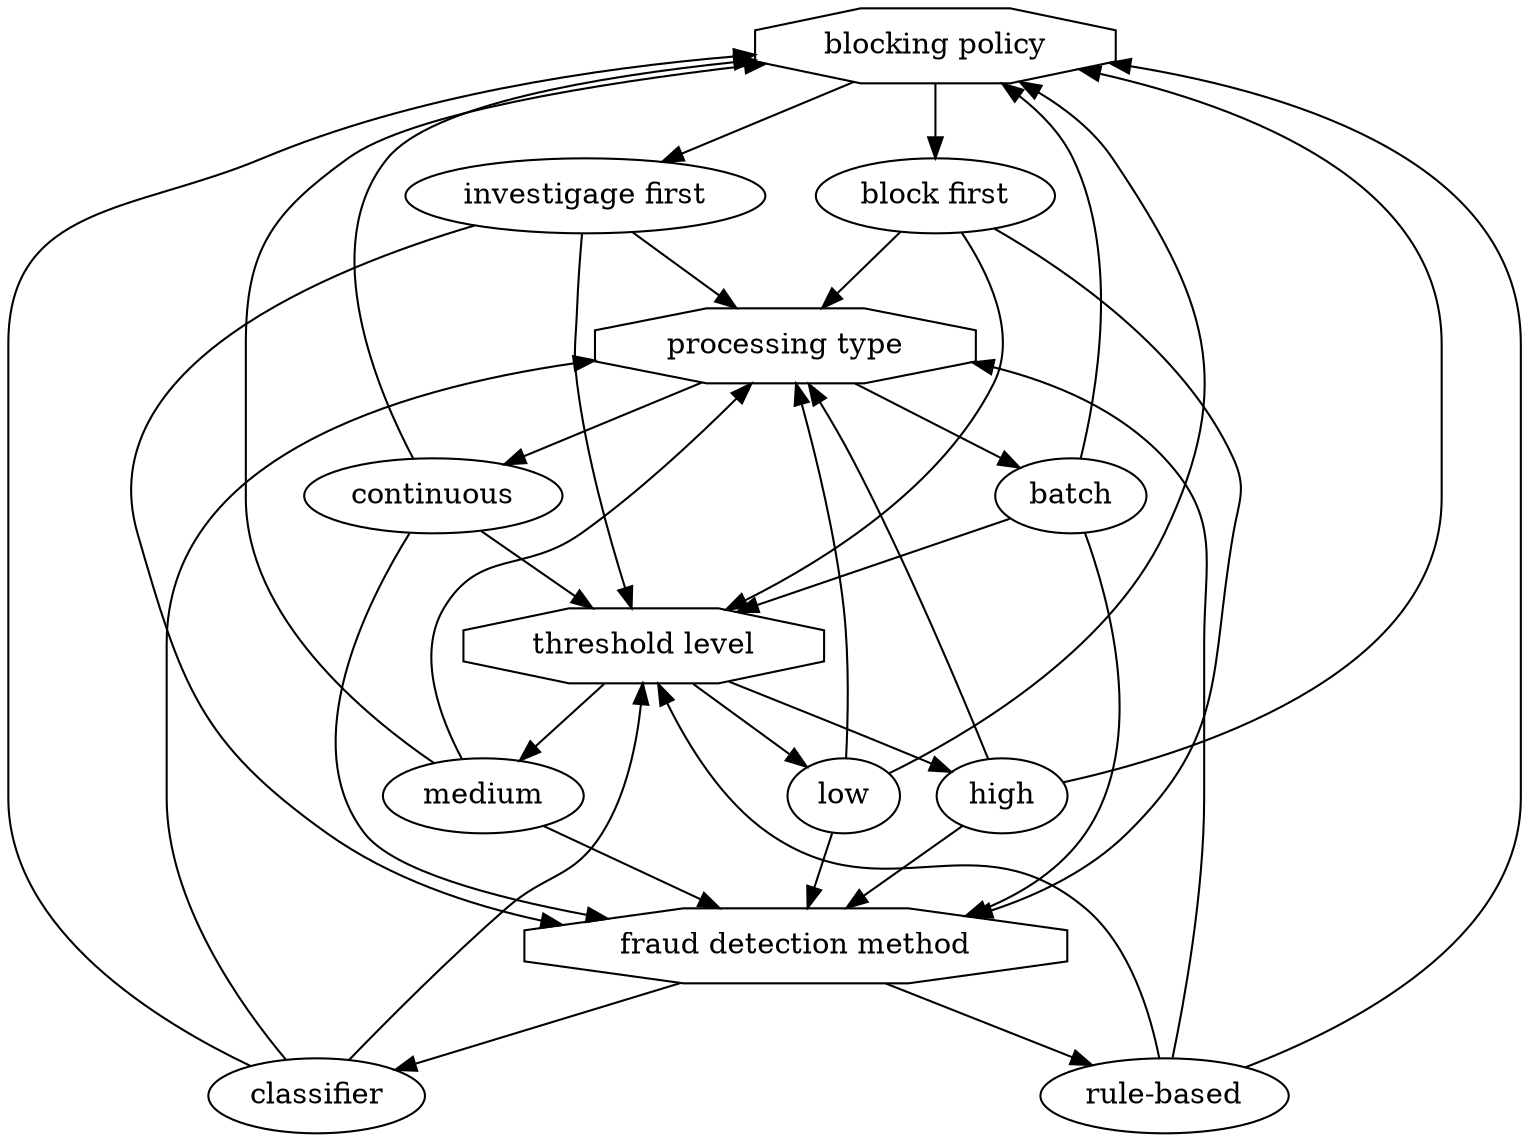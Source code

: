digraph G { 
"blocking policy" [shape = polygon, sides =8] 
"blocking policy" -> "block first"
"processing type" [shape = polygon, sides =8] 
"block first" -> "processing type"
"fraud detection method" [shape = polygon, sides =8] 
"block first" -> "fraud detection method"
"threshold level" [shape = polygon, sides =8] 
"block first" -> "threshold level"
"blocking policy" -> "investigage first"
"processing type" [shape = polygon, sides =8] 
"investigage first" -> "processing type"
"fraud detection method" [shape = polygon, sides =8] 
"investigage first" -> "fraud detection method"
"threshold level" [shape = polygon, sides =8] 
"investigage first" -> "threshold level"
"processing type" [shape = polygon, sides =8] 
"processing type" -> "continuous"
"blocking policy" [shape = polygon, sides =8] 
"continuous" -> "blocking policy"
"fraud detection method" [shape = polygon, sides =8] 
"continuous" -> "fraud detection method"
"threshold level" [shape = polygon, sides =8] 
"continuous" -> "threshold level"
"processing type" -> "batch"
"blocking policy" [shape = polygon, sides =8] 
"batch" -> "blocking policy"
"fraud detection method" [shape = polygon, sides =8] 
"batch" -> "fraud detection method"
"threshold level" [shape = polygon, sides =8] 
"batch" -> "threshold level"
"fraud detection method" [shape = polygon, sides =8] 
"fraud detection method" -> "classifier"
"blocking policy" [shape = polygon, sides =8] 
"classifier" -> "blocking policy"
"processing type" [shape = polygon, sides =8] 
"classifier" -> "processing type"
"threshold level" [shape = polygon, sides =8] 
"classifier" -> "threshold level"
"fraud detection method" -> "rule-based"
"blocking policy" [shape = polygon, sides =8] 
"rule-based" -> "blocking policy"
"processing type" [shape = polygon, sides =8] 
"rule-based" -> "processing type"
"threshold level" [shape = polygon, sides =8] 
"rule-based" -> "threshold level"
"threshold level" [shape = polygon, sides =8] 
"threshold level" -> "high"
"blocking policy" [shape = polygon, sides =8] 
"high" -> "blocking policy"
"processing type" [shape = polygon, sides =8] 
"high" -> "processing type"
"fraud detection method" [shape = polygon, sides =8] 
"high" -> "fraud detection method"
"threshold level" -> "medium"
"blocking policy" [shape = polygon, sides =8] 
"medium" -> "blocking policy"
"processing type" [shape = polygon, sides =8] 
"medium" -> "processing type"
"fraud detection method" [shape = polygon, sides =8] 
"medium" -> "fraud detection method"
"threshold level" -> "low"
"blocking policy" [shape = polygon, sides =8] 
"low" -> "blocking policy"
"processing type" [shape = polygon, sides =8] 
"low" -> "processing type"
"fraud detection method" [shape = polygon, sides =8] 
"low" -> "fraud detection method"
}

